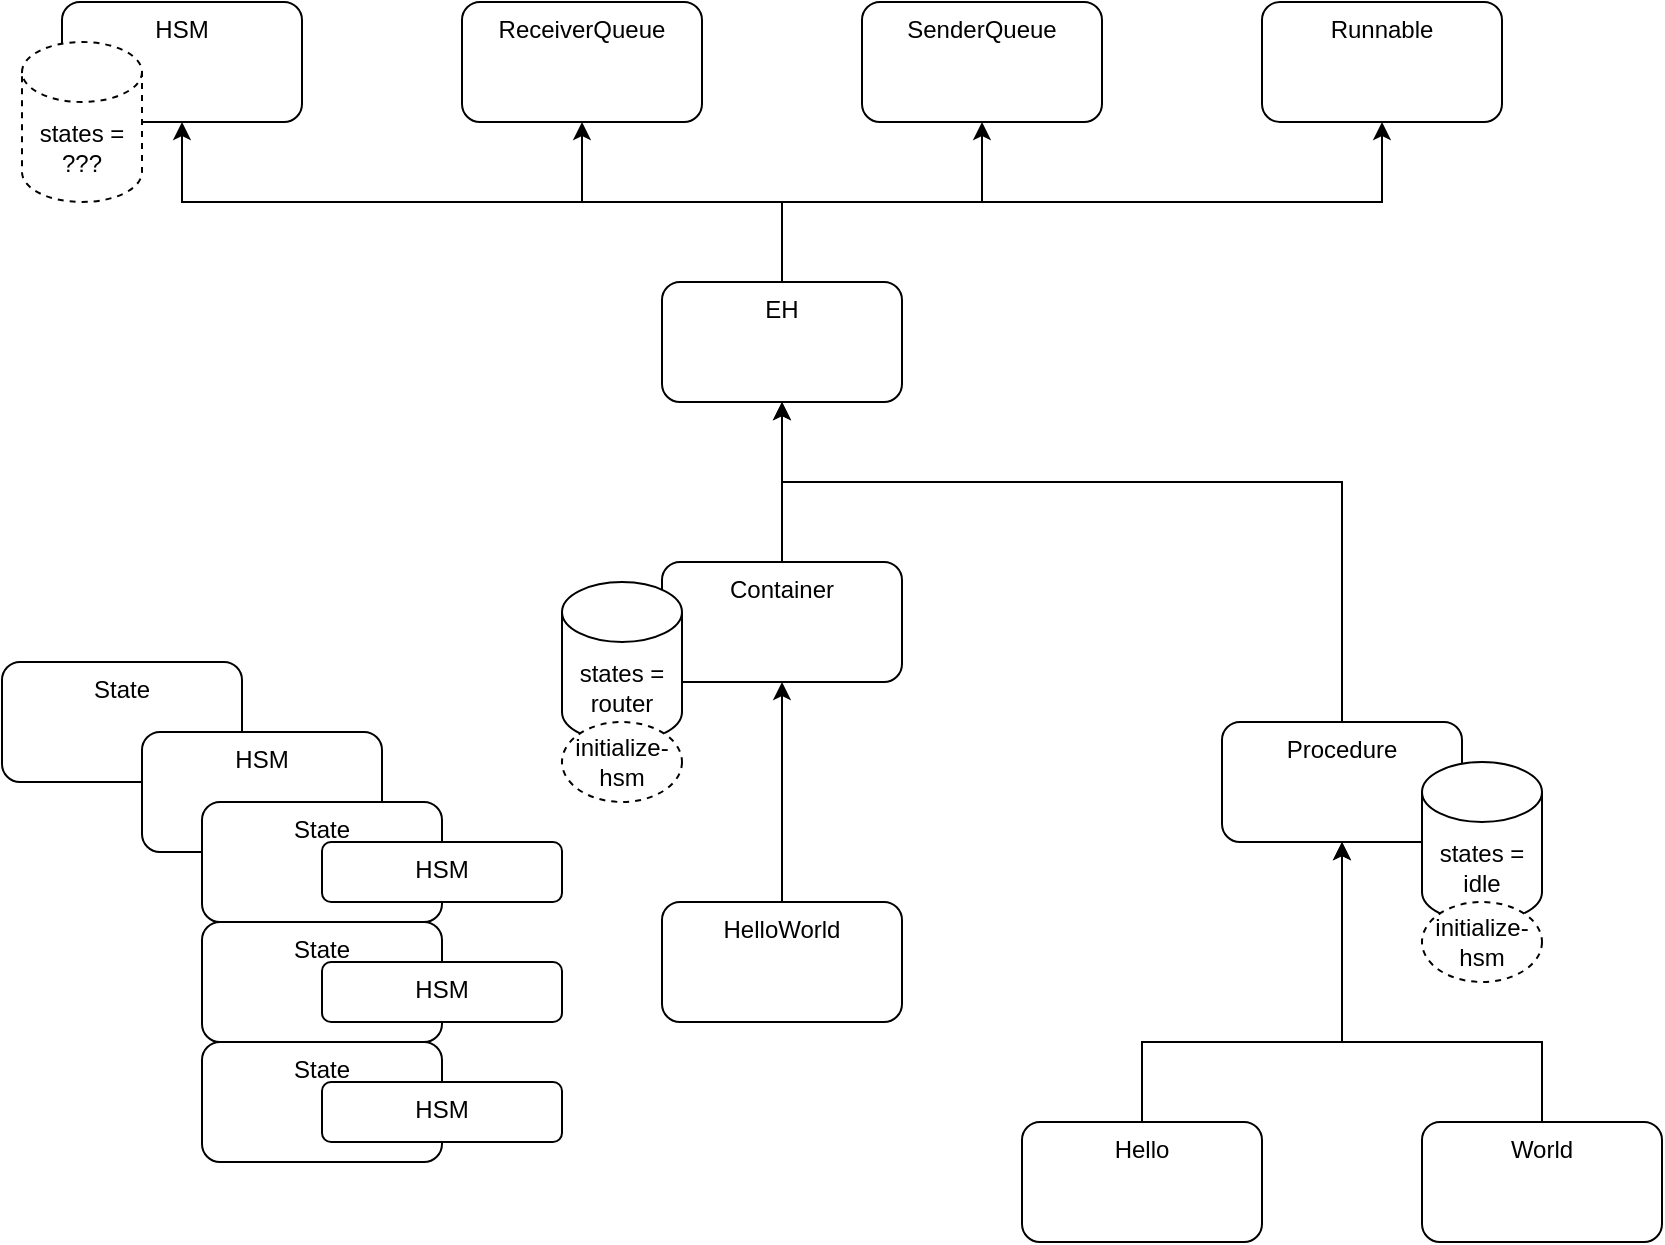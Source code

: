 <mxfile version="14.6.13" type="device"><diagram id="n-76cZnkWpI7yh3gzZNc" name="Page-1"><mxGraphModel dx="963" dy="774" grid="1" gridSize="10" guides="1" tooltips="1" connect="1" arrows="1" fold="1" page="1" pageScale="1" pageWidth="1100" pageHeight="850" math="0" shadow="0"><root><mxCell id="0"/><mxCell id="1" parent="0"/><mxCell id="zd1tAgCd5g0C1zYgd1Ak-16" style="edgeStyle=orthogonalEdgeStyle;rounded=0;orthogonalLoop=1;jettySize=auto;html=1;exitX=0.5;exitY=0;exitDx=0;exitDy=0;entryX=0.5;entryY=1;entryDx=0;entryDy=0;" edge="1" parent="1" source="zd1tAgCd5g0C1zYgd1Ak-1" target="zd1tAgCd5g0C1zYgd1Ak-3"><mxGeometry relative="1" as="geometry"/></mxCell><mxCell id="zd1tAgCd5g0C1zYgd1Ak-1" value="HelloWorld" style="rounded=1;whiteSpace=wrap;html=1;verticalAlign=top;" vertex="1" parent="1"><mxGeometry x="370" y="480" width="120" height="60" as="geometry"/></mxCell><mxCell id="zd1tAgCd5g0C1zYgd1Ak-17" style="edgeStyle=orthogonalEdgeStyle;rounded=0;orthogonalLoop=1;jettySize=auto;html=1;exitX=0.5;exitY=0;exitDx=0;exitDy=0;entryX=0.5;entryY=1;entryDx=0;entryDy=0;" edge="1" parent="1" source="zd1tAgCd5g0C1zYgd1Ak-2" target="zd1tAgCd5g0C1zYgd1Ak-4"><mxGeometry relative="1" as="geometry"><Array as="points"><mxPoint x="710" y="270"/><mxPoint x="430" y="270"/></Array></mxGeometry></mxCell><mxCell id="zd1tAgCd5g0C1zYgd1Ak-2" value="Procedure" style="rounded=1;whiteSpace=wrap;html=1;verticalAlign=top;" vertex="1" parent="1"><mxGeometry x="650" y="390" width="120" height="60" as="geometry"/></mxCell><mxCell id="zd1tAgCd5g0C1zYgd1Ak-13" style="edgeStyle=orthogonalEdgeStyle;rounded=0;orthogonalLoop=1;jettySize=auto;html=1;exitX=0.5;exitY=0;exitDx=0;exitDy=0;entryX=0.5;entryY=1;entryDx=0;entryDy=0;" edge="1" parent="1" source="zd1tAgCd5g0C1zYgd1Ak-3" target="zd1tAgCd5g0C1zYgd1Ak-4"><mxGeometry relative="1" as="geometry"/></mxCell><mxCell id="zd1tAgCd5g0C1zYgd1Ak-3" value="Container" style="rounded=1;whiteSpace=wrap;html=1;verticalAlign=top;" vertex="1" parent="1"><mxGeometry x="370" y="310" width="120" height="60" as="geometry"/></mxCell><mxCell id="zd1tAgCd5g0C1zYgd1Ak-9" style="edgeStyle=orthogonalEdgeStyle;rounded=0;orthogonalLoop=1;jettySize=auto;html=1;exitX=0.5;exitY=0;exitDx=0;exitDy=0;entryX=0.5;entryY=1;entryDx=0;entryDy=0;" edge="1" parent="1" source="zd1tAgCd5g0C1zYgd1Ak-4" target="zd1tAgCd5g0C1zYgd1Ak-5"><mxGeometry relative="1" as="geometry"/></mxCell><mxCell id="zd1tAgCd5g0C1zYgd1Ak-10" style="edgeStyle=orthogonalEdgeStyle;rounded=0;orthogonalLoop=1;jettySize=auto;html=1;exitX=0.5;exitY=0;exitDx=0;exitDy=0;entryX=0.5;entryY=1;entryDx=0;entryDy=0;" edge="1" parent="1" source="zd1tAgCd5g0C1zYgd1Ak-4" target="zd1tAgCd5g0C1zYgd1Ak-6"><mxGeometry relative="1" as="geometry"/></mxCell><mxCell id="zd1tAgCd5g0C1zYgd1Ak-11" style="edgeStyle=orthogonalEdgeStyle;rounded=0;orthogonalLoop=1;jettySize=auto;html=1;exitX=0.5;exitY=0;exitDx=0;exitDy=0;entryX=0.5;entryY=1;entryDx=0;entryDy=0;" edge="1" parent="1" source="zd1tAgCd5g0C1zYgd1Ak-4" target="zd1tAgCd5g0C1zYgd1Ak-7"><mxGeometry relative="1" as="geometry"/></mxCell><mxCell id="zd1tAgCd5g0C1zYgd1Ak-12" style="edgeStyle=orthogonalEdgeStyle;rounded=0;orthogonalLoop=1;jettySize=auto;html=1;exitX=0.5;exitY=0;exitDx=0;exitDy=0;entryX=0.5;entryY=1;entryDx=0;entryDy=0;" edge="1" parent="1" source="zd1tAgCd5g0C1zYgd1Ak-4" target="zd1tAgCd5g0C1zYgd1Ak-8"><mxGeometry relative="1" as="geometry"/></mxCell><mxCell id="zd1tAgCd5g0C1zYgd1Ak-4" value="EH" style="rounded=1;whiteSpace=wrap;html=1;verticalAlign=top;" vertex="1" parent="1"><mxGeometry x="370" y="170" width="120" height="60" as="geometry"/></mxCell><mxCell id="zd1tAgCd5g0C1zYgd1Ak-5" value="HSM" style="rounded=1;whiteSpace=wrap;html=1;verticalAlign=top;" vertex="1" parent="1"><mxGeometry x="70" y="30" width="120" height="60" as="geometry"/></mxCell><mxCell id="zd1tAgCd5g0C1zYgd1Ak-6" value="ReceiverQueue" style="rounded=1;whiteSpace=wrap;html=1;verticalAlign=top;" vertex="1" parent="1"><mxGeometry x="270" y="30" width="120" height="60" as="geometry"/></mxCell><mxCell id="zd1tAgCd5g0C1zYgd1Ak-7" value="SenderQueue" style="rounded=1;whiteSpace=wrap;html=1;verticalAlign=top;" vertex="1" parent="1"><mxGeometry x="470" y="30" width="120" height="60" as="geometry"/></mxCell><mxCell id="zd1tAgCd5g0C1zYgd1Ak-8" value="Runnable" style="rounded=1;whiteSpace=wrap;html=1;verticalAlign=top;" vertex="1" parent="1"><mxGeometry x="670" y="30" width="120" height="60" as="geometry"/></mxCell><mxCell id="zd1tAgCd5g0C1zYgd1Ak-20" style="edgeStyle=orthogonalEdgeStyle;rounded=0;orthogonalLoop=1;jettySize=auto;html=1;exitX=0.5;exitY=0;exitDx=0;exitDy=0;entryX=0.5;entryY=1;entryDx=0;entryDy=0;" edge="1" parent="1" source="zd1tAgCd5g0C1zYgd1Ak-18" target="zd1tAgCd5g0C1zYgd1Ak-2"><mxGeometry relative="1" as="geometry"><Array as="points"><mxPoint x="610" y="550"/><mxPoint x="710" y="550"/></Array></mxGeometry></mxCell><mxCell id="zd1tAgCd5g0C1zYgd1Ak-18" value="Hello" style="rounded=1;whiteSpace=wrap;html=1;verticalAlign=top;" vertex="1" parent="1"><mxGeometry x="550" y="590" width="120" height="60" as="geometry"/></mxCell><mxCell id="zd1tAgCd5g0C1zYgd1Ak-24" style="edgeStyle=orthogonalEdgeStyle;rounded=0;orthogonalLoop=1;jettySize=auto;html=1;exitX=0.5;exitY=0;exitDx=0;exitDy=0;entryX=0.5;entryY=1;entryDx=0;entryDy=0;" edge="1" parent="1" source="zd1tAgCd5g0C1zYgd1Ak-19" target="zd1tAgCd5g0C1zYgd1Ak-2"><mxGeometry relative="1" as="geometry"><Array as="points"><mxPoint x="810" y="550"/><mxPoint x="710" y="550"/></Array></mxGeometry></mxCell><mxCell id="zd1tAgCd5g0C1zYgd1Ak-19" value="World" style="rounded=1;whiteSpace=wrap;html=1;verticalAlign=top;" vertex="1" parent="1"><mxGeometry x="750" y="590" width="120" height="60" as="geometry"/></mxCell><mxCell id="zd1tAgCd5g0C1zYgd1Ak-25" value="states = router" style="shape=cylinder3;whiteSpace=wrap;html=1;boundedLbl=1;backgroundOutline=1;size=15;" vertex="1" parent="1"><mxGeometry x="320" y="320" width="60" height="80" as="geometry"/></mxCell><mxCell id="zd1tAgCd5g0C1zYgd1Ak-26" value="states = idle" style="shape=cylinder3;whiteSpace=wrap;html=1;boundedLbl=1;backgroundOutline=1;size=15;" vertex="1" parent="1"><mxGeometry x="750" y="410" width="60" height="80" as="geometry"/></mxCell><mxCell id="zd1tAgCd5g0C1zYgd1Ak-29" value="states = ???" style="shape=cylinder3;whiteSpace=wrap;html=1;boundedLbl=1;backgroundOutline=1;size=15;dashed=1;" vertex="1" parent="1"><mxGeometry x="50" y="50" width="60" height="80" as="geometry"/></mxCell><mxCell id="zd1tAgCd5g0C1zYgd1Ak-30" value="initialize-hsm" style="ellipse;whiteSpace=wrap;html=1;dashed=1;" vertex="1" parent="1"><mxGeometry x="320" y="390" width="60" height="40" as="geometry"/></mxCell><mxCell id="zd1tAgCd5g0C1zYgd1Ak-31" value="initialize-hsm" style="ellipse;whiteSpace=wrap;html=1;dashed=1;" vertex="1" parent="1"><mxGeometry x="750" y="480" width="60" height="40" as="geometry"/></mxCell><mxCell id="zd1tAgCd5g0C1zYgd1Ak-33" value="State" style="rounded=1;whiteSpace=wrap;html=1;verticalAlign=top;" vertex="1" parent="1"><mxGeometry x="40" y="360" width="120" height="60" as="geometry"/></mxCell><mxCell id="zd1tAgCd5g0C1zYgd1Ak-32" value="HSM" style="rounded=1;whiteSpace=wrap;html=1;verticalAlign=top;" vertex="1" parent="1"><mxGeometry x="110" y="395" width="120" height="60" as="geometry"/></mxCell><mxCell id="zd1tAgCd5g0C1zYgd1Ak-34" value="State" style="rounded=1;whiteSpace=wrap;html=1;verticalAlign=top;" vertex="1" parent="1"><mxGeometry x="140" y="430" width="120" height="60" as="geometry"/></mxCell><mxCell id="zd1tAgCd5g0C1zYgd1Ak-35" value="State" style="rounded=1;whiteSpace=wrap;html=1;verticalAlign=top;" vertex="1" parent="1"><mxGeometry x="140" y="490" width="120" height="60" as="geometry"/></mxCell><mxCell id="zd1tAgCd5g0C1zYgd1Ak-36" value="State" style="rounded=1;whiteSpace=wrap;html=1;verticalAlign=top;" vertex="1" parent="1"><mxGeometry x="140" y="550" width="120" height="60" as="geometry"/></mxCell><mxCell id="zd1tAgCd5g0C1zYgd1Ak-37" value="HSM" style="rounded=1;whiteSpace=wrap;html=1;verticalAlign=top;" vertex="1" parent="1"><mxGeometry x="200" y="570" width="120" height="30" as="geometry"/></mxCell><mxCell id="zd1tAgCd5g0C1zYgd1Ak-38" value="HSM" style="rounded=1;whiteSpace=wrap;html=1;verticalAlign=top;" vertex="1" parent="1"><mxGeometry x="200" y="510" width="120" height="30" as="geometry"/></mxCell><mxCell id="zd1tAgCd5g0C1zYgd1Ak-39" value="HSM" style="rounded=1;whiteSpace=wrap;html=1;verticalAlign=top;" vertex="1" parent="1"><mxGeometry x="200" y="450" width="120" height="30" as="geometry"/></mxCell></root></mxGraphModel></diagram></mxfile>